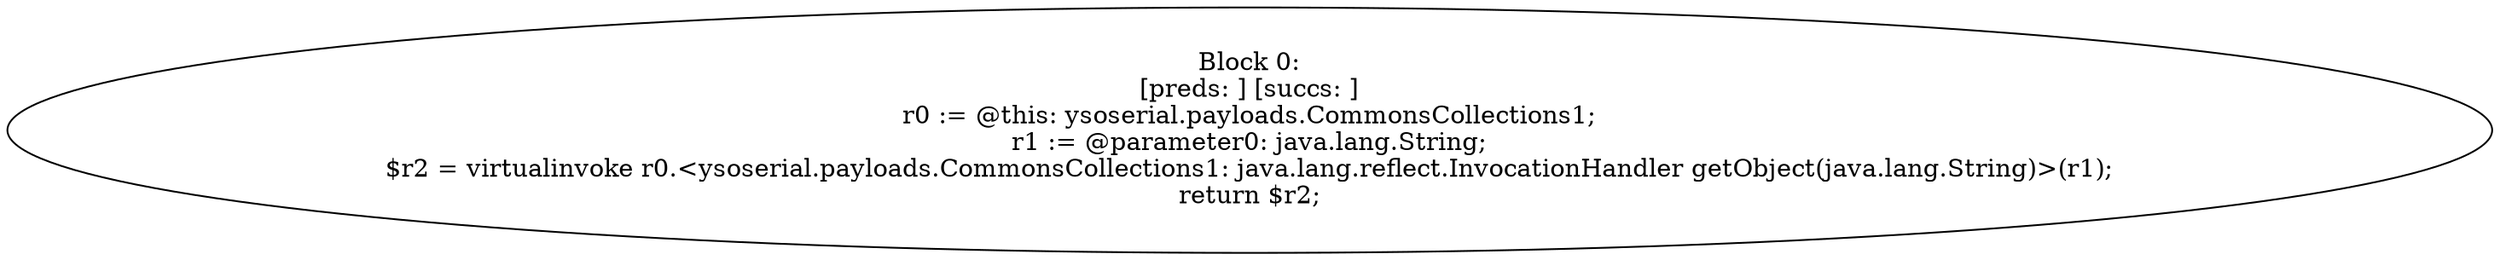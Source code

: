 digraph "unitGraph" {
    "Block 0:
[preds: ] [succs: ]
r0 := @this: ysoserial.payloads.CommonsCollections1;
r1 := @parameter0: java.lang.String;
$r2 = virtualinvoke r0.<ysoserial.payloads.CommonsCollections1: java.lang.reflect.InvocationHandler getObject(java.lang.String)>(r1);
return $r2;
"
}
